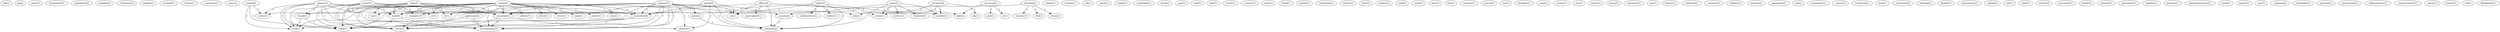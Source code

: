 digraph G {
  dro [ label="dro(1)" ];
  pp [ label="pp(2)" ];
  carry [ label="carry(1)" ];
  borderland [ label="borderland(1)" ];
  population [ label="population(9)" ];
  problem [ label="problem(2)" ];
  volunteer [ label="volunteer(1)" ];
  english [ label="english(1)" ];
  escaped [ label="escaped(1)" ];
  volume [ label="volume(1)" ];
  resistance [ label="resistance(1)" ];
  cause [ label="cause(1)" ];
  escape [ label="escape(3)" ];
  exists [ label="exists(1)" ];
  soul [ label="soul(1)" ];
  today [ label="today(1)" ];
  refuge [ label="refuge(1)" ];
  moslem [ label="moslem(1)" ];
  ask [ label="ask(1)" ];
  sahak [ label="sahak(1)" ];
  length [ label="length(1)" ];
  serdar [ label="serdar(2)" ];
  drivel [ label="drivel(1)" ];
  virvir [ label="virvir(1)" ];
  zuma [ label="zuma(1)" ];
  article [ label="article(1)" ];
  sera [ label="sera(1)" ];
  closed [ label="closed(3)" ];
  realism [ label="realism(1)" ];
  edu [ label="edu(2)" ];
  work [ label="work(4)" ];
  re [ label="re(1)" ];
  proceeded [ label="proceeded(4)" ];
  sv [ label="sv(1)" ];
  mountain [ label="mountain(4)" ];
  zip [ label="zip(1)" ];
  serve [ label="serve(3)" ];
  extermination [ label="extermination(3)" ];
  cambridge [ label="cambridge(1)" ];
  ohanus [ label="ohanus(3)" ];
  straw [ label="straw(1)" ];
  paw [ label="paw(1)" ];
  road [ label="road(1)" ];
  dust [ label="dust(1)" ];
  stuart [ label="stuart(1)" ];
  country [ label="country(1)" ];
  solve [ label="solve(1)" ];
  found [ label="found(1)" ];
  army [ label="army(3)" ];
  rendered [ label="rendered(1)" ];
  service [ label="service(1)" ];
  account [ label="account(2)" ];
  genocide [ label="genocide(2)" ];
  member [ label="member(1)" ];
  writes [ label="writes(1)" ];
  loyalty [ label="loyalty(1)" ];
  completed [ label="completed(1)" ];
  reform [ label="reform(1)" ];
  knocked [ label="knocked(2)" ];
  became [ label="became(1)" ];
  fled [ label="fled(1)" ];
  stone [ label="stone(1)" ];
  front [ label="front(1)" ];
  subject [ label="subject(1)" ];
  york [ label="york(2)" ];
  north [ label="north(1)" ];
  kery [ label="kery(1)" ];
  fact [ label="fact(1)" ];
  remains [ label="remains(1)" ];
  officer [ label="officer(2)" ];
  participated [ label="participated(1)" ];
  use [ label="use(1)" ];
  source [ label="source(2)" ];
  van [ label="van(1)" ];
  berkeley [ label="berkeley(1)" ];
  uucp [ label="uucp(1)" ];
  section [ label="section(1)" ];
  rise [ label="rise(1)" ];
  seems [ label="seems(1)" ];
  armenia [ label="armenia(7)" ];
  gives [ label="gives(2)" ];
  slaughter [ label="slaughter(7)" ];
  plateau [ label="plateau(1)" ];
  soviet [ label="soviet(1)" ];
  press [ label="press(5)" ];
  terrorism [ label="terrorism(1)" ];
  fight [ label="fight(1)" ];
  caucasus [ label="caucasus(2)" ];
  part [ label="part(1)" ];
  fight [ label="fight(2)" ];
  co [ label="co(1)" ];
  sechrest [ label="sechrest(2)" ];
  dip [ label="dip(1)" ];
  war [ label="war(1)" ];
  argic [ label="argic(2)" ];
  history [ label="history(1)" ];
  california [ label="california(1)" ];
  erzurum [ label="erzurum(1)" ];
  turkey [ label="turkey(5)" ];
  collaboration [ label="collaboration(1)" ];
  border [ label="border(1)" ];
  artillery [ label="artillery(1)" ];
  tartar [ label="tartar(2)" ];
  anatolia [ label="anatolia(1)" ];
  paragraph [ label="paragraph(1)" ];
  end [ label="end(1)" ];
  newspaper [ label="newspaper(1)" ];
  course [ label="course(1)" ];
  revolution [ label="revolution(1)" ];
  shaw [ label="shaw(1)" ];
  university [ label="university(4)" ];
  dashnag [ label="dashnag(1)" ];
  flocked [ label="flocked(1)" ];
  organization [ label="organization(1)" ];
  village [ label="village(2)" ];
  rest [ label="rest(1)" ];
  relief [ label="relief(1)" ];
  empire [ label="empire(2)" ];
  perverted [ label="perverted(1)" ];
  hartill [ label="hartill(3)" ];
  entered [ label="entered(1)" ];
  patriotism [ label="patriotism(1)" ];
  republic [ label="republic(1)" ];
  promise [ label="promise(1)" ];
  dashnagtzoutune [ label="dashnagtzoutune(1)" ];
  world [ label="world(1)" ];
  karpat [ label="karpat(1)" ];
  way [ label="way(1)" ];
  company [ label="company(2)" ];
  diyarbakir [ label="diyarbakir(1)" ];
  gochnak [ label="gochnak(1)" ];
  government [ label="government(1)" ];
  appressian [ label="appressian(2)" ];
  independence [ label="independence(1)" ];
  mamuretulaziz [ label="mamuretulaziz(1)" ];
  ararat [ label="ararat(1)" ];
  boston [ label="boston(1)" ];
  call [ label="call(1)" ];
  akhalkalaki [ label="akhalkalaki(1)" ];
  escape -> exists [ label="1" ];
  escape -> soul [ label="1" ];
  escape -> today [ label="1" ];
  serdar -> drivel [ label="1" ];
  serdar -> virvir [ label="1" ];
  serdar -> zuma [ label="1" ];
  serdar -> article [ label="1" ];
  serdar -> exists [ label="1" ];
  serdar -> sera [ label="1" ];
  serdar -> closed [ label="1" ];
  serdar -> realism [ label="1" ];
  serdar -> soul [ label="1" ];
  serdar -> edu [ label="1" ];
  serdar -> work [ label="1" ];
  serdar -> re [ label="1" ];
  serdar -> proceeded [ label="1" ];
  serdar -> today [ label="1" ];
  serdar -> sv [ label="1" ];
  serdar -> mountain [ label="1" ];
  serdar -> zip [ label="1" ];
  serdar -> serve [ label="1" ];
  serdar -> extermination [ label="1" ];
  ohanus -> exists [ label="1" ];
  ohanus -> closed [ label="1" ];
  ohanus -> soul [ label="1" ];
  ohanus -> work [ label="1" ];
  ohanus -> proceeded [ label="1" ];
  ohanus -> today [ label="1" ];
  ohanus -> mountain [ label="1" ];
  ohanus -> serve [ label="1" ];
  ohanus -> extermination [ label="1" ];
  army -> rendered [ label="1" ];
  army -> service [ label="1" ];
  army -> account [ label="1" ];
  army -> genocide [ label="1" ];
  army -> member [ label="1" ];
  army -> writes [ label="1" ];
  knocked -> became [ label="1" ];
  knocked -> work [ label="1" ];
  knocked -> fled [ label="1" ];
  knocked -> stone [ label="1" ];
  closed -> soul [ label="1" ];
  closed -> today [ label="1" ];
  officer -> participated [ label="1" ];
  officer -> use [ label="1" ];
  officer -> proceeded [ label="1" ];
  officer -> genocide [ label="1" ];
  officer -> member [ label="1" ];
  officer -> writes [ label="1" ];
  armenia -> soul [ label="1" ];
  armenia -> account [ label="2" ];
  armenia -> gives [ label="1" ];
  armenia -> slaughter [ label="1" ];
  armenia -> work [ label="1" ];
  armenia -> use [ label="1" ];
  armenia -> proceeded [ label="2" ];
  armenia -> today [ label="1" ];
  armenia -> genocide [ label="2" ];
  armenia -> mountain [ label="2" ];
  armenia -> plateau [ label="1" ];
  armenia -> serve [ label="1" ];
  armenia -> extermination [ label="1" ];
  soviet -> soul [ label="1" ];
  soviet -> slaughter [ label="1" ];
  soviet -> work [ label="1" ];
  soviet -> proceeded [ label="1" ];
  soviet -> today [ label="1" ];
  soviet -> mountain [ label="1" ];
  soviet -> serve [ label="1" ];
  soviet -> extermination [ label="1" ];
  caucasus -> part [ label="1" ];
  caucasus -> fight [ label="1" ];
  caucasus -> co [ label="1" ];
  sechrest -> edu [ label="1" ];
  sechrest -> dip [ label="1" ];
  sechrest -> member [ label="1" ];
  sechrest -> writes [ label="1" ];
  argic -> work [ label="1" ];
  argic -> re [ label="1" ];
  argic -> proceeded [ label="1" ];
  argic -> today [ label="1" ];
  argic -> sv [ label="1" ];
  argic -> mountain [ label="1" ];
  argic -> zip [ label="1" ];
  argic -> serve [ label="1" ];
  argic -> extermination [ label="1" ];
  account -> genocide [ label="1" ];
  turkey -> collaboration [ label="2" ];
  turkey -> use [ label="1" ];
  turkey -> proceeded [ label="1" ];
  turkey -> genocide [ label="1" ];
  turkey -> border [ label="1" ];
  turkey -> fight [ label="1" ];
  tartar -> use [ label="1" ];
  tartar -> proceeded [ label="1" ];
  tartar -> genocide [ label="1" ];
  tartar -> mountain [ label="1" ];
  tartar -> plateau [ label="1" ];
  gives -> genocide [ label="1" ];
  work -> today [ label="1" ];
  work -> extermination [ label="3" ];
  proceeded -> today [ label="1" ];
  proceeded -> extermination [ label="3" ];
  mountain -> plateau [ label="1" ];
  mountain -> serve [ label="3" ];
  mountain -> extermination [ label="3" ];
  appressian -> serve [ label="1" ];
  appressian -> extermination [ label="1" ];
}
